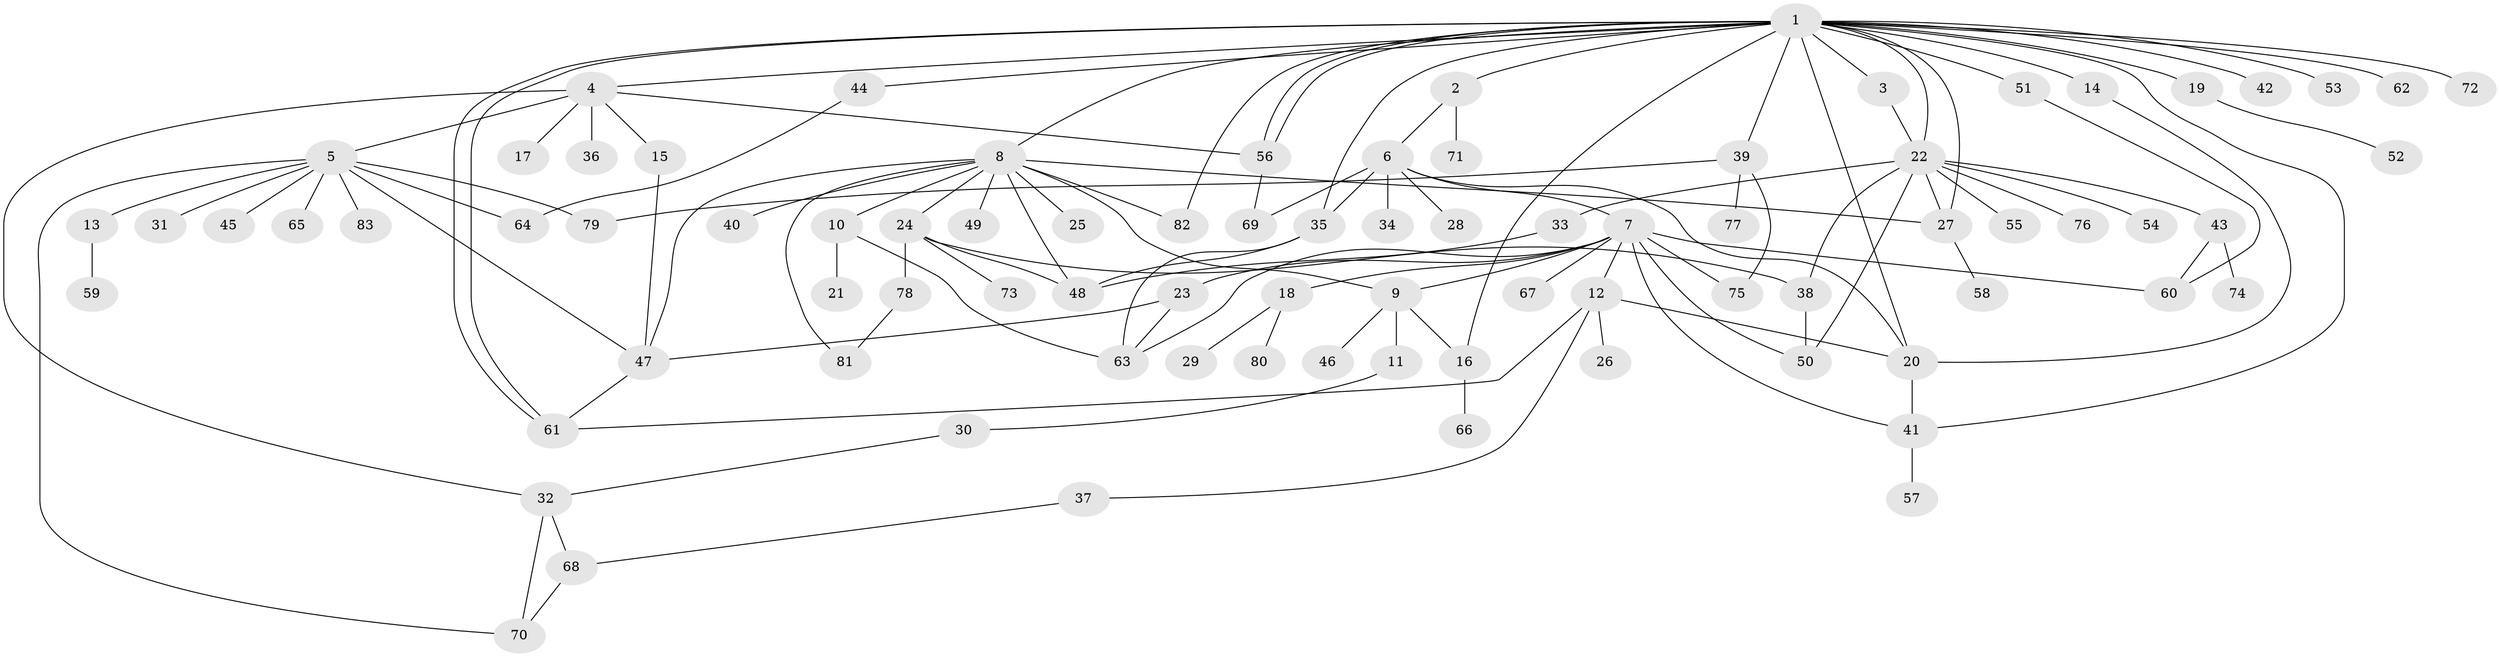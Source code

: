 // Generated by graph-tools (version 1.1) at 2025/14/03/09/25 04:14:44]
// undirected, 83 vertices, 122 edges
graph export_dot {
graph [start="1"]
  node [color=gray90,style=filled];
  1;
  2;
  3;
  4;
  5;
  6;
  7;
  8;
  9;
  10;
  11;
  12;
  13;
  14;
  15;
  16;
  17;
  18;
  19;
  20;
  21;
  22;
  23;
  24;
  25;
  26;
  27;
  28;
  29;
  30;
  31;
  32;
  33;
  34;
  35;
  36;
  37;
  38;
  39;
  40;
  41;
  42;
  43;
  44;
  45;
  46;
  47;
  48;
  49;
  50;
  51;
  52;
  53;
  54;
  55;
  56;
  57;
  58;
  59;
  60;
  61;
  62;
  63;
  64;
  65;
  66;
  67;
  68;
  69;
  70;
  71;
  72;
  73;
  74;
  75;
  76;
  77;
  78;
  79;
  80;
  81;
  82;
  83;
  1 -- 2;
  1 -- 3;
  1 -- 4;
  1 -- 8;
  1 -- 14;
  1 -- 16;
  1 -- 19;
  1 -- 20;
  1 -- 22;
  1 -- 27;
  1 -- 35;
  1 -- 39;
  1 -- 41;
  1 -- 42;
  1 -- 44;
  1 -- 51;
  1 -- 53;
  1 -- 56;
  1 -- 56;
  1 -- 61;
  1 -- 61;
  1 -- 62;
  1 -- 72;
  1 -- 82;
  2 -- 6;
  2 -- 71;
  3 -- 22;
  4 -- 5;
  4 -- 15;
  4 -- 17;
  4 -- 32;
  4 -- 36;
  4 -- 56;
  5 -- 13;
  5 -- 31;
  5 -- 45;
  5 -- 47;
  5 -- 64;
  5 -- 65;
  5 -- 70;
  5 -- 79;
  5 -- 83;
  6 -- 7;
  6 -- 20;
  6 -- 28;
  6 -- 34;
  6 -- 35;
  6 -- 69;
  7 -- 9;
  7 -- 12;
  7 -- 18;
  7 -- 23;
  7 -- 41;
  7 -- 50;
  7 -- 60;
  7 -- 63;
  7 -- 67;
  7 -- 75;
  8 -- 9;
  8 -- 10;
  8 -- 24;
  8 -- 25;
  8 -- 27;
  8 -- 40;
  8 -- 47;
  8 -- 48;
  8 -- 49;
  8 -- 81;
  8 -- 82;
  9 -- 11;
  9 -- 16;
  9 -- 46;
  10 -- 21;
  10 -- 63;
  11 -- 30;
  12 -- 20;
  12 -- 26;
  12 -- 37;
  12 -- 61;
  13 -- 59;
  14 -- 20;
  15 -- 47;
  16 -- 66;
  18 -- 29;
  18 -- 80;
  19 -- 52;
  20 -- 41;
  22 -- 27;
  22 -- 33;
  22 -- 38;
  22 -- 43;
  22 -- 50;
  22 -- 54;
  22 -- 55;
  22 -- 76;
  23 -- 47;
  23 -- 63;
  24 -- 38;
  24 -- 48;
  24 -- 73;
  24 -- 78;
  27 -- 58;
  30 -- 32;
  32 -- 68;
  32 -- 70;
  33 -- 48;
  35 -- 48;
  35 -- 63;
  37 -- 68;
  38 -- 50;
  39 -- 75;
  39 -- 77;
  39 -- 79;
  41 -- 57;
  43 -- 60;
  43 -- 74;
  44 -- 64;
  47 -- 61;
  51 -- 60;
  56 -- 69;
  68 -- 70;
  78 -- 81;
}
